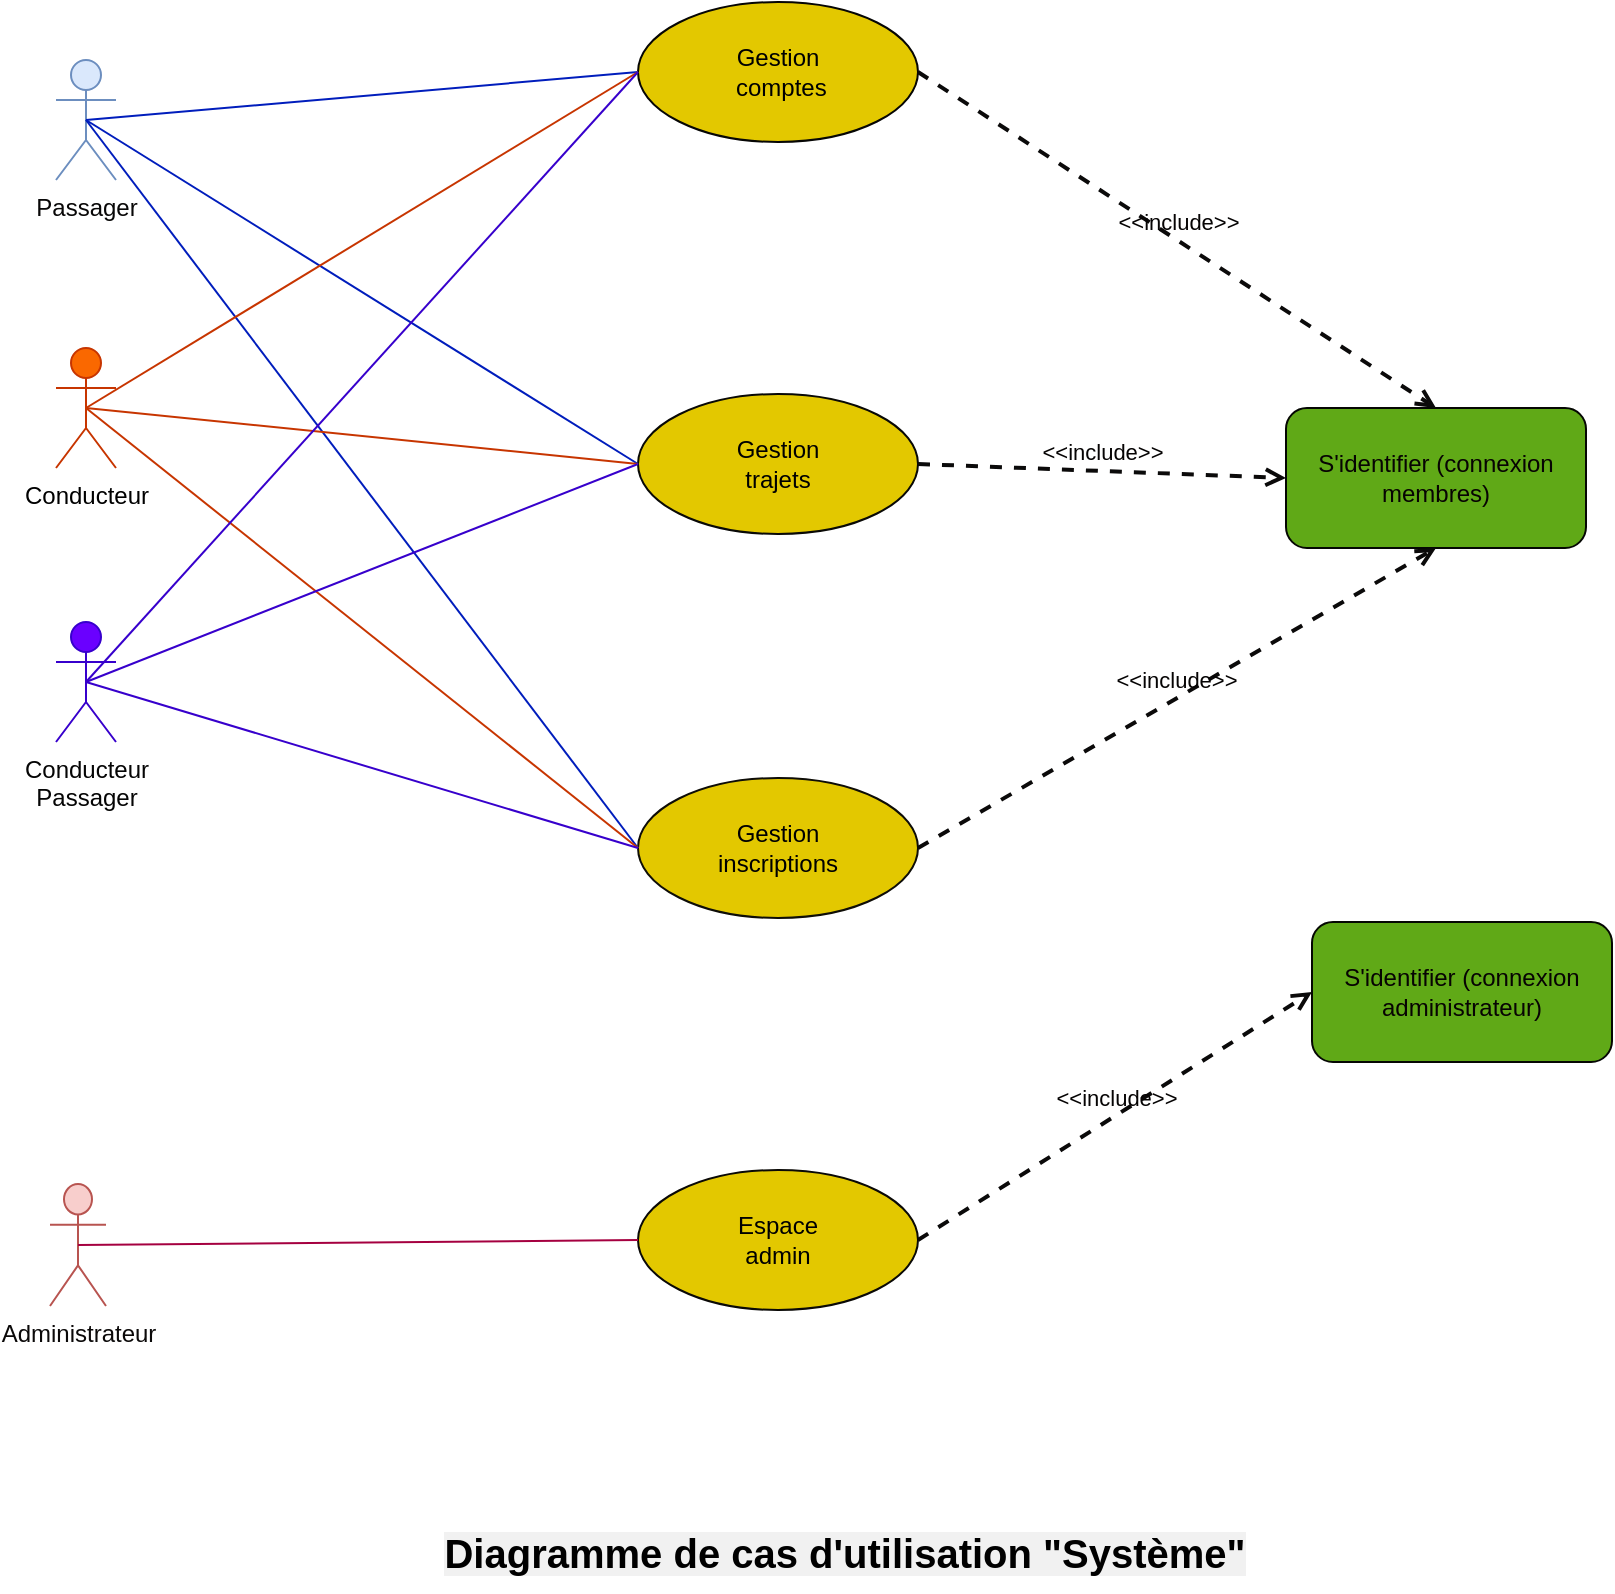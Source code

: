 <mxfile>
    <diagram id="HMp9-eoMSghTFACk9TKn" name="Page-1">
        <mxGraphModel dx="1146" dy="757" grid="0" gridSize="10" guides="1" tooltips="1" connect="1" arrows="1" fold="1" page="1" pageScale="1" pageWidth="850" pageHeight="1100" background="#ffffff" math="0" shadow="0">
            <root>
                <mxCell id="0"/>
                <mxCell id="1" parent="0"/>
                <mxCell id="2" value="Passager" style="shape=umlActor;verticalLabelPosition=bottom;verticalAlign=top;html=1;fillColor=#dae8fc;strokeColor=#6c8ebf;fontColor=#080707;" parent="1" vertex="1">
                    <mxGeometry x="34" y="176" width="30" height="60" as="geometry"/>
                </mxCell>
                <mxCell id="3" value="Conducteur" style="shape=umlActor;verticalLabelPosition=bottom;verticalAlign=top;html=1;fillColor=#fa6800;strokeColor=#C73500;fontColor=#000000;" parent="1" vertex="1">
                    <mxGeometry x="34" y="320" width="30" height="60" as="geometry"/>
                </mxCell>
                <mxCell id="4" value="Administrateur" style="shape=umlActor;verticalLabelPosition=bottom;verticalAlign=top;html=1;fillColor=#f8cecc;strokeColor=#b85450;fontColor=#0b0909;" parent="1" vertex="1">
                    <mxGeometry x="31" y="738" width="28" height="61" as="geometry"/>
                </mxCell>
                <mxCell id="8" value="Gestion&lt;br&gt;&amp;nbsp;comptes" style="ellipse;whiteSpace=wrap;html=1;fillColor=#e3c800;strokeColor=#060604;fontColor=#000000;" parent="1" vertex="1">
                    <mxGeometry x="325" y="147" width="140" height="70" as="geometry"/>
                </mxCell>
                <mxCell id="9" value="Gestion &lt;br&gt;trajets" style="ellipse;whiteSpace=wrap;html=1;fillColor=#e3c800;strokeColor=#090906;fontColor=#000000;" parent="1" vertex="1">
                    <mxGeometry x="325" y="343" width="140" height="70" as="geometry"/>
                </mxCell>
                <mxCell id="10" value="Gestion &lt;br&gt;inscriptions" style="ellipse;whiteSpace=wrap;html=1;fillColor=#e3c800;strokeColor=#0e0d07;fontColor=#000000;" parent="1" vertex="1">
                    <mxGeometry x="325" y="535" width="140" height="70" as="geometry"/>
                </mxCell>
                <mxCell id="11" value="Espace&lt;br&gt;admin" style="ellipse;whiteSpace=wrap;html=1;fillColor=#e3c800;strokeColor=#0a0906;fontColor=#000000;" parent="1" vertex="1">
                    <mxGeometry x="325" y="731" width="140" height="70" as="geometry"/>
                </mxCell>
                <mxCell id="12" value="&lt;font color=&quot;#070303&quot;&gt;S'identifier (connexion membres)&lt;/font&gt;" style="rounded=1;whiteSpace=wrap;html=1;fillColor=#60a917;strokeColor=#050703;fontColor=#ffffff;" parent="1" vertex="1">
                    <mxGeometry x="649" y="350" width="150" height="70" as="geometry"/>
                </mxCell>
                <mxCell id="14" value="&lt;font color=&quot;#070303&quot;&gt;S'identifier (connexion administrateur)&lt;/font&gt;" style="rounded=1;whiteSpace=wrap;html=1;fillColor=#60a917;strokeColor=#050703;fontColor=#ffffff;" parent="1" vertex="1">
                    <mxGeometry x="662" y="607" width="150" height="70" as="geometry"/>
                </mxCell>
                <mxCell id="15" value="" style="endArrow=none;html=1;fontColor=#070303;exitX=0.5;exitY=0.5;exitDx=0;exitDy=0;exitPerimeter=0;fillColor=#0050ef;strokeColor=#001DBC;entryX=0;entryY=0.5;entryDx=0;entryDy=0;" parent="1" source="2" target="8" edge="1">
                    <mxGeometry width="50" height="50" relative="1" as="geometry">
                        <mxPoint x="564" y="567" as="sourcePoint"/>
                        <mxPoint x="614" y="517" as="targetPoint"/>
                    </mxGeometry>
                </mxCell>
                <mxCell id="16" value="" style="endArrow=none;html=1;fontColor=#070303;fillColor=#0050ef;strokeColor=#001DBC;entryX=0;entryY=0.5;entryDx=0;entryDy=0;exitX=0.5;exitY=0.5;exitDx=0;exitDy=0;exitPerimeter=0;" parent="1" source="2" target="9" edge="1">
                    <mxGeometry width="50" height="50" relative="1" as="geometry">
                        <mxPoint x="66" y="472" as="sourcePoint"/>
                        <mxPoint x="304.336" y="465.426" as="targetPoint"/>
                    </mxGeometry>
                </mxCell>
                <mxCell id="17" value="" style="endArrow=none;html=1;fontColor=#070303;exitX=0.5;exitY=0.5;exitDx=0;exitDy=0;exitPerimeter=0;fillColor=#0050ef;strokeColor=#001DBC;entryX=0;entryY=0.5;entryDx=0;entryDy=0;" parent="1" source="2" target="10" edge="1">
                    <mxGeometry width="50" height="50" relative="1" as="geometry">
                        <mxPoint x="79" y="487" as="sourcePoint"/>
                        <mxPoint x="314.336" y="475.426" as="targetPoint"/>
                    </mxGeometry>
                </mxCell>
                <mxCell id="18" value="" style="endArrow=none;html=1;fontColor=#070303;exitX=0.5;exitY=0.5;exitDx=0;exitDy=0;exitPerimeter=0;fillColor=#fa6800;strokeColor=#C73500;entryX=0;entryY=0.5;entryDx=0;entryDy=0;" parent="1" source="3" target="8" edge="1">
                    <mxGeometry width="50" height="50" relative="1" as="geometry">
                        <mxPoint x="89" y="497" as="sourcePoint"/>
                        <mxPoint x="324.336" y="485.426" as="targetPoint"/>
                    </mxGeometry>
                </mxCell>
                <mxCell id="19" value="" style="endArrow=none;html=1;fontColor=#070303;exitX=0.5;exitY=0.5;exitDx=0;exitDy=0;exitPerimeter=0;fillColor=#fa6800;strokeColor=#C73500;entryX=0;entryY=0.5;entryDx=0;entryDy=0;" parent="1" source="3" target="9" edge="1">
                    <mxGeometry width="50" height="50" relative="1" as="geometry">
                        <mxPoint x="69" y="627" as="sourcePoint"/>
                        <mxPoint x="304" y="462" as="targetPoint"/>
                    </mxGeometry>
                </mxCell>
                <mxCell id="20" value="" style="endArrow=none;html=1;fontColor=#070303;exitX=0.5;exitY=0.5;exitDx=0;exitDy=0;exitPerimeter=0;fillColor=#fa6800;strokeColor=#C73500;entryX=0;entryY=0.5;entryDx=0;entryDy=0;" parent="1" source="3" target="10" edge="1">
                    <mxGeometry width="50" height="50" relative="1" as="geometry">
                        <mxPoint x="79" y="637" as="sourcePoint"/>
                        <mxPoint x="314" y="472" as="targetPoint"/>
                    </mxGeometry>
                </mxCell>
                <mxCell id="21" value="" style="endArrow=none;html=1;fontColor=#070303;exitX=0.5;exitY=0.5;exitDx=0;exitDy=0;exitPerimeter=0;fillColor=#d80073;strokeColor=#A50040;entryX=0;entryY=0.5;entryDx=0;entryDy=0;" parent="1" source="4" target="11" edge="1">
                    <mxGeometry width="50" height="50" relative="1" as="geometry">
                        <mxPoint x="89" y="647" as="sourcePoint"/>
                        <mxPoint x="324" y="482" as="targetPoint"/>
                    </mxGeometry>
                </mxCell>
                <mxCell id="27" value="&lt;span style=&quot;color: rgb(0, 0, 0); font-family: Calibri, sans-serif; font-size: 20px; text-align: start; background-color: rgb(241, 241, 241);&quot;&gt;Diagramme de cas d'utilisation &quot;Système&quot;&lt;/span&gt;" style="text;strokeColor=none;fillColor=none;html=1;fontSize=24;fontStyle=1;verticalAlign=middle;align=center;fontColor=#070303;" parent="1" vertex="1">
                    <mxGeometry x="215" y="902" width="426" height="40" as="geometry"/>
                </mxCell>
                <mxCell id="28" value="&amp;lt;&amp;lt;include&amp;gt;&amp;gt;" style="html=1;verticalAlign=bottom;labelBackgroundColor=none;endArrow=open;endFill=0;dashed=1;strokeColor=#0b0a0a;strokeWidth=2;fontColor=#060404;exitX=1;exitY=0.5;exitDx=0;exitDy=0;entryX=0.5;entryY=0;entryDx=0;entryDy=0;" parent="1" source="8" target="12" edge="1">
                    <mxGeometry width="160" relative="1" as="geometry">
                        <mxPoint x="573" y="211.5" as="sourcePoint"/>
                        <mxPoint x="465" y="182" as="targetPoint"/>
                    </mxGeometry>
                </mxCell>
                <mxCell id="29" value="&amp;lt;&amp;lt;include&amp;gt;&amp;gt;" style="html=1;verticalAlign=bottom;labelBackgroundColor=none;endArrow=open;endFill=0;dashed=1;strokeColor=#0b0a0a;strokeWidth=2;fontColor=#060404;exitX=1;exitY=0.5;exitDx=0;exitDy=0;entryX=0;entryY=0.5;entryDx=0;entryDy=0;" parent="1" source="9" target="12" edge="1">
                    <mxGeometry width="160" relative="1" as="geometry">
                        <mxPoint x="597" y="409.5" as="sourcePoint"/>
                        <mxPoint x="489" y="380" as="targetPoint"/>
                    </mxGeometry>
                </mxCell>
                <mxCell id="30" value="&amp;lt;&amp;lt;include&amp;gt;&amp;gt;" style="html=1;verticalAlign=bottom;labelBackgroundColor=none;endArrow=open;endFill=0;dashed=1;strokeColor=#0b0a0a;strokeWidth=2;fontColor=#060404;exitX=1;exitY=0.5;exitDx=0;exitDy=0;entryX=0.5;entryY=1;entryDx=0;entryDy=0;" parent="1" source="10" target="12" edge="1">
                    <mxGeometry width="160" relative="1" as="geometry">
                        <mxPoint x="612" y="592.5" as="sourcePoint"/>
                        <mxPoint x="504" y="563" as="targetPoint"/>
                    </mxGeometry>
                </mxCell>
                <mxCell id="31" value="&amp;lt;&amp;lt;include&amp;gt;&amp;gt;" style="html=1;verticalAlign=bottom;labelBackgroundColor=none;endArrow=open;endFill=0;dashed=1;strokeColor=#0b0a0a;strokeWidth=2;fontColor=#060404;exitX=1;exitY=0.5;exitDx=0;exitDy=0;entryX=0;entryY=0.5;entryDx=0;entryDy=0;" parent="1" source="11" target="14" edge="1">
                    <mxGeometry width="160" relative="1" as="geometry">
                        <mxPoint x="609" y="757.5" as="sourcePoint"/>
                        <mxPoint x="501" y="728" as="targetPoint"/>
                    </mxGeometry>
                </mxCell>
                <mxCell id="32" value="" style="endArrow=none;html=1;fontColor=#070303;exitX=0.5;exitY=0.5;exitDx=0;exitDy=0;exitPerimeter=0;fillColor=#6a00ff;strokeColor=#3700CC;entryX=0;entryY=0.5;entryDx=0;entryDy=0;" edge="1" parent="1" source="33" target="10">
                    <mxGeometry width="50" height="50" relative="1" as="geometry">
                        <mxPoint x="77" y="688" as="sourcePoint"/>
                        <mxPoint x="292.0" y="999.5" as="targetPoint"/>
                    </mxGeometry>
                </mxCell>
                <mxCell id="33" value="Conducteur&lt;br&gt;Passager" style="shape=umlActor;verticalLabelPosition=bottom;verticalAlign=top;html=1;fillColor=#6a00ff;strokeColor=#3700CC;fontColor=#050505;" vertex="1" parent="1">
                    <mxGeometry x="34" y="457" width="30" height="60" as="geometry"/>
                </mxCell>
                <mxCell id="34" value="" style="endArrow=none;html=1;fontColor=#070303;exitX=0.5;exitY=0.5;exitDx=0;exitDy=0;exitPerimeter=0;fillColor=#6a00ff;strokeColor=#3700CC;entryX=0;entryY=0.5;entryDx=0;entryDy=0;" edge="1" parent="1" source="33" target="9">
                    <mxGeometry width="50" height="50" relative="1" as="geometry">
                        <mxPoint x="59" y="497" as="sourcePoint"/>
                        <mxPoint x="335" y="580" as="targetPoint"/>
                    </mxGeometry>
                </mxCell>
                <mxCell id="35" value="" style="endArrow=none;html=1;fontColor=#070303;exitX=0.5;exitY=0.5;exitDx=0;exitDy=0;exitPerimeter=0;fillColor=#6a00ff;strokeColor=#3700CC;entryX=0;entryY=0.5;entryDx=0;entryDy=0;" edge="1" parent="1" source="33" target="8">
                    <mxGeometry width="50" height="50" relative="1" as="geometry">
                        <mxPoint x="69" y="507" as="sourcePoint"/>
                        <mxPoint x="345" y="590" as="targetPoint"/>
                    </mxGeometry>
                </mxCell>
            </root>
        </mxGraphModel>
    </diagram>
</mxfile>